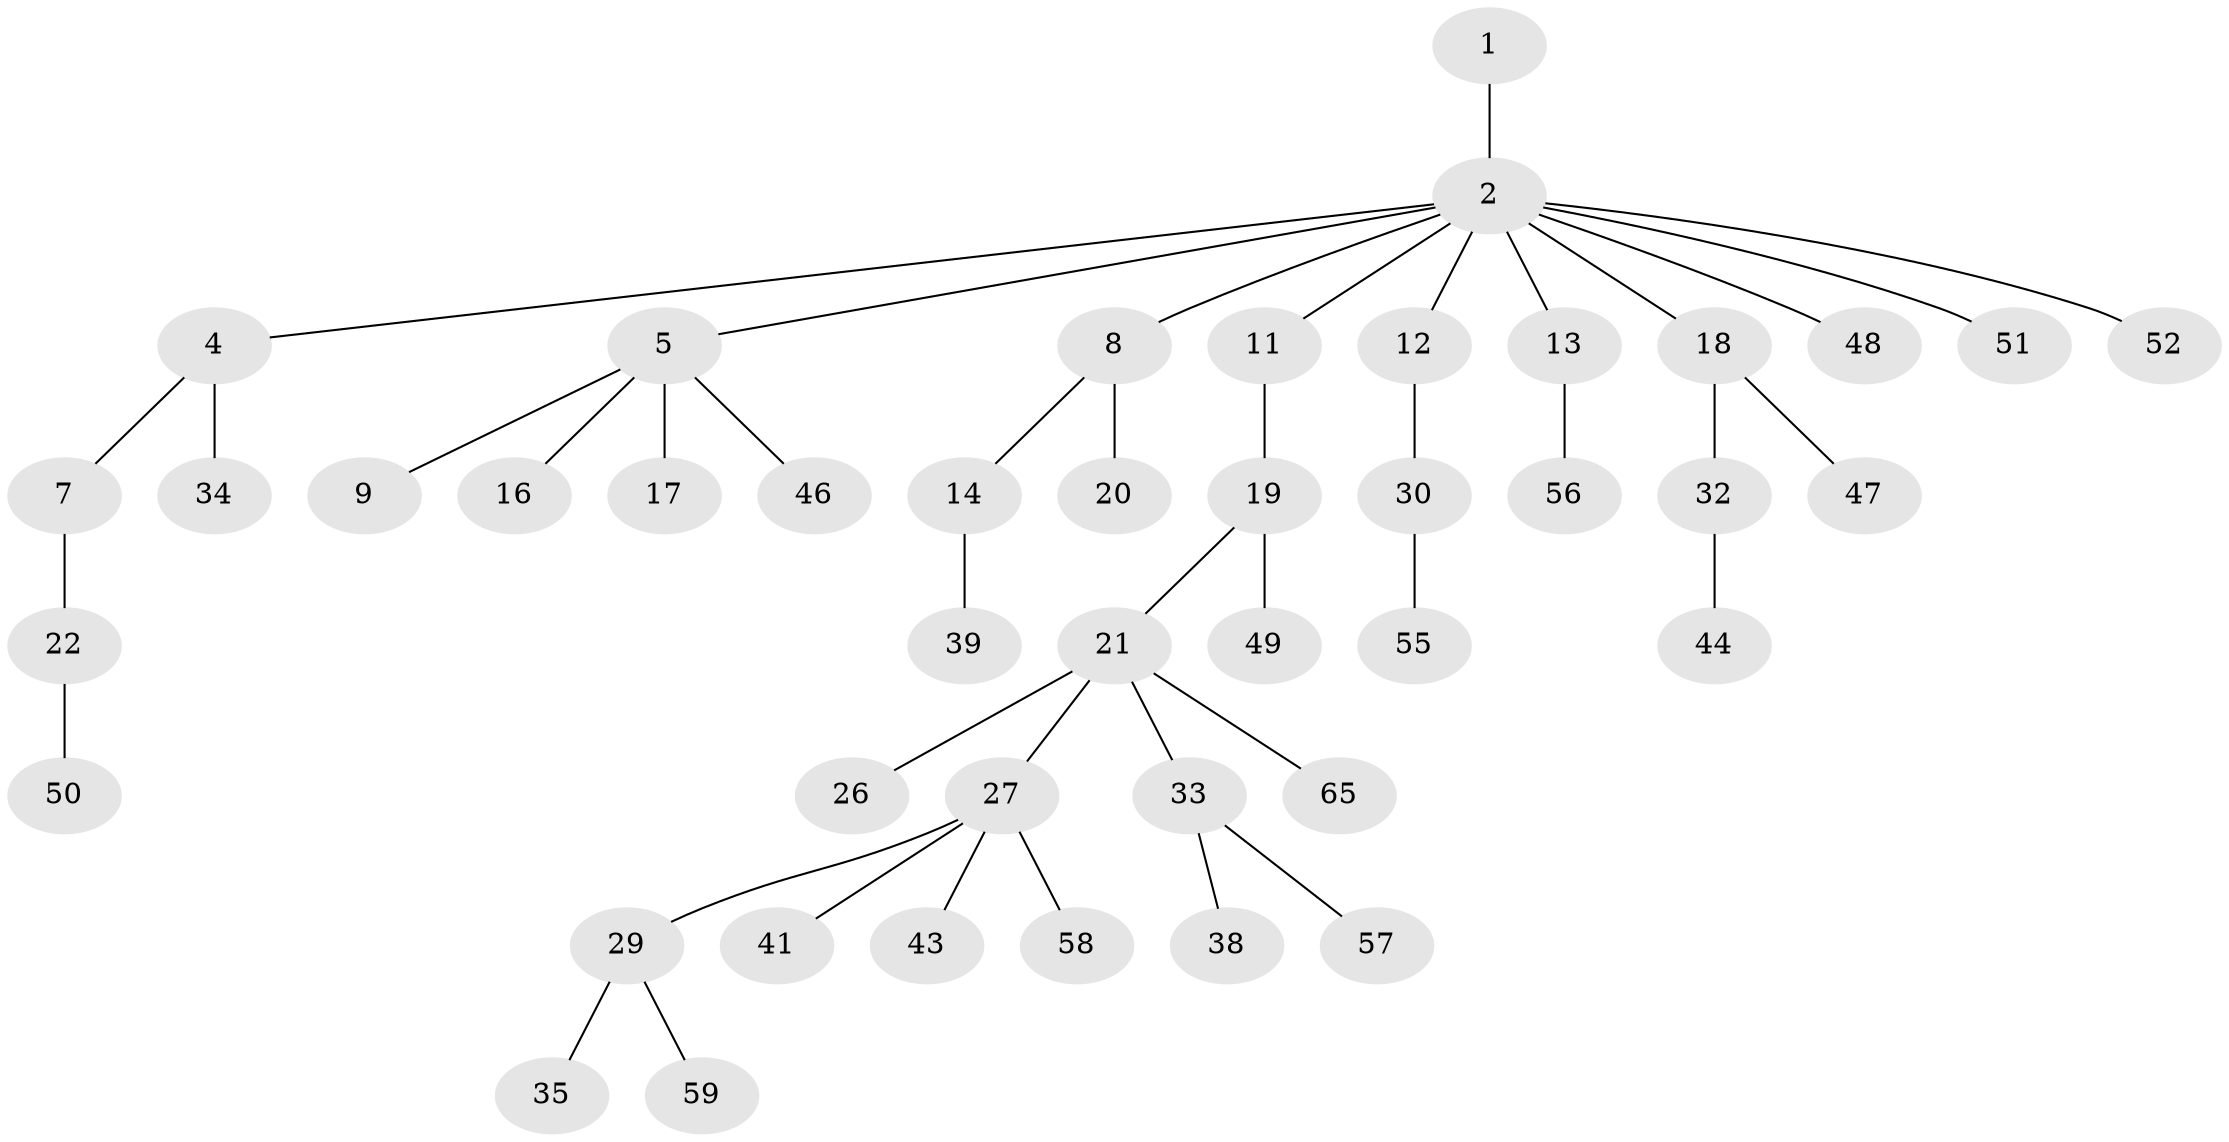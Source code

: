 // Generated by graph-tools (version 1.1) at 2025/52/02/27/25 19:52:10]
// undirected, 44 vertices, 43 edges
graph export_dot {
graph [start="1"]
  node [color=gray90,style=filled];
  1 [super="+37"];
  2 [super="+3"];
  4 [super="+25"];
  5 [super="+6"];
  7;
  8;
  9 [super="+10"];
  11;
  12 [super="+45"];
  13 [super="+15"];
  14 [super="+28"];
  16;
  17 [super="+40"];
  18 [super="+24"];
  19 [super="+67"];
  20;
  21 [super="+61"];
  22 [super="+23"];
  26;
  27 [super="+31"];
  29 [super="+60"];
  30 [super="+66"];
  32 [super="+42"];
  33 [super="+53"];
  34;
  35 [super="+36"];
  38;
  39;
  41 [super="+63"];
  43;
  44 [super="+62"];
  46;
  47 [super="+64"];
  48;
  49;
  50;
  51 [super="+68"];
  52 [super="+54"];
  55;
  56;
  57;
  58;
  59;
  65;
  1 -- 2;
  2 -- 5;
  2 -- 11;
  2 -- 13;
  2 -- 18;
  2 -- 51;
  2 -- 48;
  2 -- 4;
  2 -- 52;
  2 -- 8;
  2 -- 12;
  4 -- 7;
  4 -- 34;
  5 -- 9;
  5 -- 16;
  5 -- 17;
  5 -- 46;
  7 -- 22;
  8 -- 14;
  8 -- 20;
  11 -- 19;
  12 -- 30;
  13 -- 56;
  14 -- 39;
  18 -- 32;
  18 -- 47;
  19 -- 21;
  19 -- 49;
  21 -- 26;
  21 -- 27;
  21 -- 33;
  21 -- 65;
  22 -- 50;
  27 -- 29;
  27 -- 41;
  27 -- 58;
  27 -- 43;
  29 -- 35;
  29 -- 59;
  30 -- 55;
  32 -- 44;
  33 -- 38;
  33 -- 57;
}
